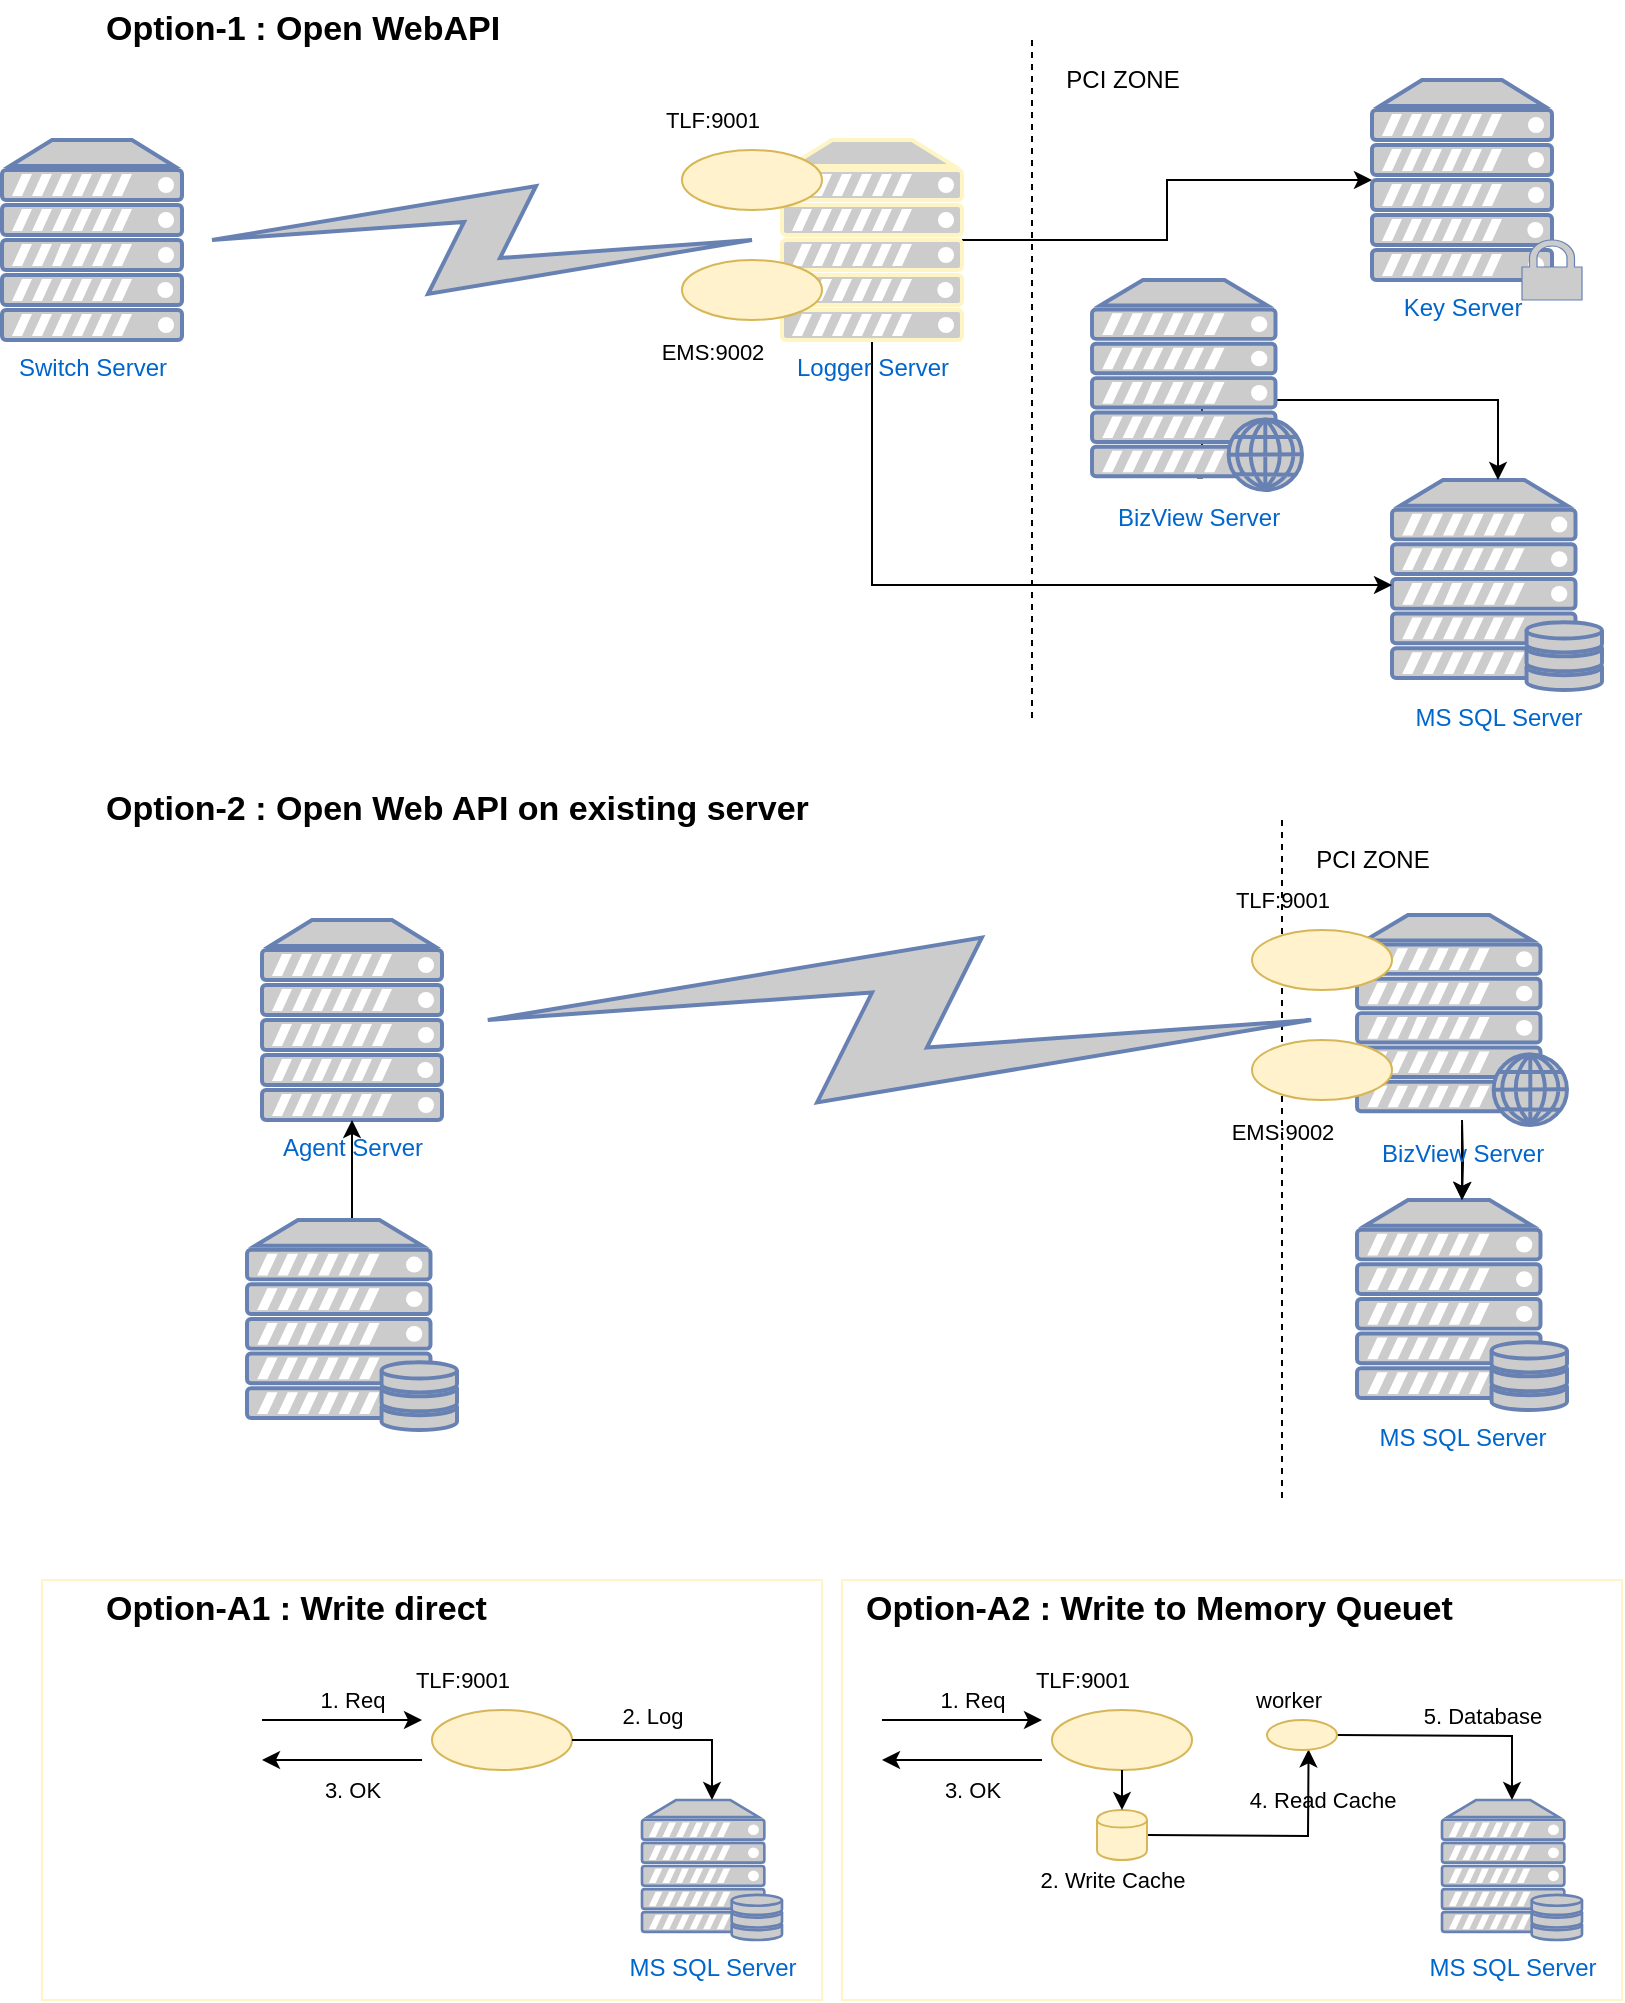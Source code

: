 <mxfile version="12.8.8" type="github">
  <diagram id="8_lbSUMcof8K4NXEEabz" name="Page-1">
    <mxGraphModel dx="2056" dy="585" grid="1" gridSize="10" guides="1" tooltips="1" connect="1" arrows="1" fold="1" page="1" pageScale="1" pageWidth="850" pageHeight="1100" math="0" shadow="0">
      <root>
        <mxCell id="0" />
        <mxCell id="1" parent="0" />
        <mxCell id="TYkr1D7elFWCSb4sxD_Y-115" value="" style="rounded=0;whiteSpace=wrap;html=1;strokeColor=#FFF4C3;fontSize=11;align=left;" parent="1" vertex="1">
          <mxGeometry x="-410" y="850" width="390" height="210" as="geometry" />
        </mxCell>
        <mxCell id="TYkr1D7elFWCSb4sxD_Y-114" value="" style="rounded=0;whiteSpace=wrap;html=1;strokeColor=#FFF4C3;fontSize=11;align=left;" parent="1" vertex="1">
          <mxGeometry x="-810" y="850" width="390" height="210" as="geometry" />
        </mxCell>
        <mxCell id="TYkr1D7elFWCSb4sxD_Y-7" value="MS SQL Server" style="fontColor=#0066CC;verticalAlign=top;verticalLabelPosition=bottom;labelPosition=center;align=center;html=1;outlineConnect=0;fillColor=#CCCCCC;strokeColor=#6881B3;gradientColor=none;gradientDirection=north;strokeWidth=2;shape=mxgraph.networks.server_storage;" parent="1" vertex="1">
          <mxGeometry x="-135" y="300" width="105" height="105" as="geometry" />
        </mxCell>
        <mxCell id="TYkr1D7elFWCSb4sxD_Y-8" value="Switch Server" style="fontColor=#0066CC;verticalAlign=top;verticalLabelPosition=bottom;labelPosition=center;align=center;html=1;outlineConnect=0;fillColor=#CCCCCC;strokeColor=#6881B3;gradientColor=none;gradientDirection=north;strokeWidth=2;shape=mxgraph.networks.server;" parent="1" vertex="1">
          <mxGeometry x="-830" y="130" width="90" height="100" as="geometry" />
        </mxCell>
        <mxCell id="TYkr1D7elFWCSb4sxD_Y-15" style="edgeStyle=orthogonalEdgeStyle;rounded=0;orthogonalLoop=1;jettySize=auto;html=1;exitX=0.5;exitY=1;exitDx=0;exitDy=0;exitPerimeter=0;entryX=0;entryY=0.5;entryDx=0;entryDy=0;entryPerimeter=0;" parent="1" source="TYkr1D7elFWCSb4sxD_Y-10" target="TYkr1D7elFWCSb4sxD_Y-7" edge="1">
          <mxGeometry relative="1" as="geometry" />
        </mxCell>
        <mxCell id="et4fhFkGnerXxXOqaacq-8" style="edgeStyle=orthogonalEdgeStyle;rounded=0;orthogonalLoop=1;jettySize=auto;html=1;exitX=1;exitY=0.5;exitDx=0;exitDy=0;exitPerimeter=0;entryX=0;entryY=0.5;entryDx=0;entryDy=0;entryPerimeter=0;" edge="1" parent="1" source="TYkr1D7elFWCSb4sxD_Y-10" target="et4fhFkGnerXxXOqaacq-5">
          <mxGeometry relative="1" as="geometry" />
        </mxCell>
        <mxCell id="TYkr1D7elFWCSb4sxD_Y-10" value="Logger Server" style="fontColor=#0066CC;verticalAlign=top;verticalLabelPosition=bottom;labelPosition=center;align=center;html=1;outlineConnect=0;fillColor=#CCCCCC;strokeColor=#FFF4C3;gradientColor=none;gradientDirection=north;strokeWidth=2;shape=mxgraph.networks.server;" parent="1" vertex="1">
          <mxGeometry x="-440" y="130" width="90" height="100" as="geometry" />
        </mxCell>
        <mxCell id="TYkr1D7elFWCSb4sxD_Y-23" value="" style="html=1;outlineConnect=0;fillColor=#CCCCCC;strokeColor=#6881B3;gradientColor=none;gradientDirection=north;strokeWidth=2;shape=mxgraph.networks.comm_link_edge;html=1;exitX=1;exitY=0.5;exitDx=0;exitDy=0;exitPerimeter=0;" parent="1" source="TYkr1D7elFWCSb4sxD_Y-8" target="TYkr1D7elFWCSb4sxD_Y-10" edge="1">
          <mxGeometry width="100" height="100" relative="1" as="geometry">
            <mxPoint x="-520" y="300" as="sourcePoint" />
            <mxPoint x="-420" y="200" as="targetPoint" />
          </mxGeometry>
        </mxCell>
        <mxCell id="TYkr1D7elFWCSb4sxD_Y-25" value="" style="endArrow=none;dashed=1;html=1;" parent="1" edge="1">
          <mxGeometry width="50" height="50" relative="1" as="geometry">
            <mxPoint x="-315" y="80" as="sourcePoint" />
            <mxPoint x="-315" y="420" as="targetPoint" />
          </mxGeometry>
        </mxCell>
        <mxCell id="TYkr1D7elFWCSb4sxD_Y-26" value="PCI ZONE" style="text;html=1;align=center;verticalAlign=middle;resizable=0;points=[];autosize=1;" parent="1" vertex="1">
          <mxGeometry x="-305" y="90" width="70" height="20" as="geometry" />
        </mxCell>
        <mxCell id="TYkr1D7elFWCSb4sxD_Y-27" value="Option-1 : Open WebAPI" style="text;html=1;align=left;verticalAlign=middle;resizable=0;points=[];autosize=1;fontSize=17;fontStyle=1" parent="1" vertex="1">
          <mxGeometry x="-780" y="60" width="210" height="30" as="geometry" />
        </mxCell>
        <mxCell id="et4fhFkGnerXxXOqaacq-3" style="edgeStyle=orthogonalEdgeStyle;rounded=0;orthogonalLoop=1;jettySize=auto;html=1;exitX=0.5;exitY=0.94;exitDx=0;exitDy=0;exitPerimeter=0;" edge="1" parent="1" source="TYkr1D7elFWCSb4sxD_Y-28" target="TYkr1D7elFWCSb4sxD_Y-7">
          <mxGeometry relative="1" as="geometry">
            <Array as="points">
              <mxPoint x="-230" y="260" />
              <mxPoint x="-82" y="260" />
            </Array>
          </mxGeometry>
        </mxCell>
        <mxCell id="TYkr1D7elFWCSb4sxD_Y-28" value="BizView Server" style="fontColor=#0066CC;verticalAlign=top;verticalLabelPosition=bottom;labelPosition=center;align=center;html=1;outlineConnect=0;fillColor=#CCCCCC;strokeColor=#6881B3;gradientColor=none;gradientDirection=north;strokeWidth=2;shape=mxgraph.networks.web_server;" parent="1" vertex="1">
          <mxGeometry x="-285" y="200" width="105" height="105" as="geometry" />
        </mxCell>
        <mxCell id="TYkr1D7elFWCSb4sxD_Y-38" value="" style="group" parent="1" vertex="1" connectable="0">
          <mxGeometry x="-505" y="110" width="85" height="55" as="geometry" />
        </mxCell>
        <mxCell id="TYkr1D7elFWCSb4sxD_Y-30" value="TLF:9001" style="text;html=1;align=center;verticalAlign=middle;resizable=0;points=[];autosize=1;fontSize=11;" parent="TYkr1D7elFWCSb4sxD_Y-38" vertex="1">
          <mxGeometry width="60" height="20" as="geometry" />
        </mxCell>
        <mxCell id="TYkr1D7elFWCSb4sxD_Y-34" value="" style="ellipse;whiteSpace=wrap;html=1;fontSize=17;fillColor=#fff2cc;strokeColor=#d6b656;" parent="TYkr1D7elFWCSb4sxD_Y-38" vertex="1">
          <mxGeometry x="15" y="25" width="70" height="30" as="geometry" />
        </mxCell>
        <mxCell id="TYkr1D7elFWCSb4sxD_Y-40" value="" style="group" parent="1" vertex="1" connectable="0">
          <mxGeometry x="-510" y="190" width="90" height="56" as="geometry" />
        </mxCell>
        <mxCell id="TYkr1D7elFWCSb4sxD_Y-31" value="EMS:9002" style="text;html=1;align=center;verticalAlign=middle;resizable=0;points=[];autosize=1;fontSize=11;" parent="TYkr1D7elFWCSb4sxD_Y-40" vertex="1">
          <mxGeometry y="36" width="70" height="20" as="geometry" />
        </mxCell>
        <mxCell id="TYkr1D7elFWCSb4sxD_Y-35" value="" style="ellipse;whiteSpace=wrap;html=1;fontSize=17;fillColor=#fff2cc;strokeColor=#d6b656;" parent="TYkr1D7elFWCSb4sxD_Y-40" vertex="1">
          <mxGeometry x="20" width="70" height="30" as="geometry" />
        </mxCell>
        <mxCell id="TYkr1D7elFWCSb4sxD_Y-41" value="MS SQL Server" style="fontColor=#0066CC;verticalAlign=top;verticalLabelPosition=bottom;labelPosition=center;align=center;html=1;outlineConnect=0;fillColor=#CCCCCC;strokeColor=#6881B3;gradientColor=none;gradientDirection=north;strokeWidth=2;shape=mxgraph.networks.server_storage;" parent="1" vertex="1">
          <mxGeometry x="-152.5" y="660" width="105" height="105" as="geometry" />
        </mxCell>
        <mxCell id="TYkr1D7elFWCSb4sxD_Y-42" value="Agent Server" style="fontColor=#0066CC;verticalAlign=top;verticalLabelPosition=bottom;labelPosition=center;align=center;html=1;outlineConnect=0;fillColor=#CCCCCC;strokeColor=#6881B3;gradientColor=none;gradientDirection=north;strokeWidth=2;shape=mxgraph.networks.server;" parent="1" vertex="1">
          <mxGeometry x="-700" y="520" width="90" height="100" as="geometry" />
        </mxCell>
        <mxCell id="TYkr1D7elFWCSb4sxD_Y-46" style="edgeStyle=orthogonalEdgeStyle;rounded=0;orthogonalLoop=1;jettySize=auto;html=1;" parent="1" target="TYkr1D7elFWCSb4sxD_Y-41" edge="1">
          <mxGeometry relative="1" as="geometry">
            <mxPoint x="-100" y="620" as="sourcePoint" />
          </mxGeometry>
        </mxCell>
        <mxCell id="TYkr1D7elFWCSb4sxD_Y-47" style="edgeStyle=orthogonalEdgeStyle;rounded=0;orthogonalLoop=1;jettySize=auto;html=1;exitX=0.5;exitY=0;exitDx=0;exitDy=0;exitPerimeter=0;entryX=0.5;entryY=1;entryDx=0;entryDy=0;entryPerimeter=0;" parent="1" source="TYkr1D7elFWCSb4sxD_Y-48" target="TYkr1D7elFWCSb4sxD_Y-42" edge="1">
          <mxGeometry relative="1" as="geometry" />
        </mxCell>
        <mxCell id="TYkr1D7elFWCSb4sxD_Y-48" value="" style="fontColor=#0066CC;verticalAlign=top;verticalLabelPosition=bottom;labelPosition=center;align=center;html=1;outlineConnect=0;fillColor=#CCCCCC;strokeColor=#6881B3;gradientColor=none;gradientDirection=north;strokeWidth=2;shape=mxgraph.networks.server_storage;" parent="1" vertex="1">
          <mxGeometry x="-707.5" y="670" width="105" height="105" as="geometry" />
        </mxCell>
        <mxCell id="TYkr1D7elFWCSb4sxD_Y-50" value="" style="endArrow=none;dashed=1;html=1;" parent="1" edge="1">
          <mxGeometry width="50" height="50" relative="1" as="geometry">
            <mxPoint x="-190" y="470" as="sourcePoint" />
            <mxPoint x="-190" y="810" as="targetPoint" />
          </mxGeometry>
        </mxCell>
        <mxCell id="TYkr1D7elFWCSb4sxD_Y-51" value="PCI ZONE" style="text;html=1;align=center;verticalAlign=middle;resizable=0;points=[];autosize=1;" parent="1" vertex="1">
          <mxGeometry x="-180" y="480" width="70" height="20" as="geometry" />
        </mxCell>
        <mxCell id="TYkr1D7elFWCSb4sxD_Y-52" value="Option-2 : Open Web API on existing server" style="text;html=1;align=left;verticalAlign=middle;resizable=0;points=[];autosize=1;fontSize=17;fontStyle=1" parent="1" vertex="1">
          <mxGeometry x="-780" y="450" width="370" height="30" as="geometry" />
        </mxCell>
        <mxCell id="TYkr1D7elFWCSb4sxD_Y-53" value="" style="edgeStyle=orthogonalEdgeStyle;rounded=0;orthogonalLoop=1;jettySize=auto;html=1;fontSize=17;" parent="1" source="TYkr1D7elFWCSb4sxD_Y-54" target="TYkr1D7elFWCSb4sxD_Y-41" edge="1">
          <mxGeometry relative="1" as="geometry" />
        </mxCell>
        <mxCell id="TYkr1D7elFWCSb4sxD_Y-54" value="BizView Server" style="fontColor=#0066CC;verticalAlign=top;verticalLabelPosition=bottom;labelPosition=center;align=center;html=1;outlineConnect=0;fillColor=#CCCCCC;strokeColor=#6881B3;gradientColor=none;gradientDirection=north;strokeWidth=2;shape=mxgraph.networks.web_server;" parent="1" vertex="1">
          <mxGeometry x="-152.5" y="517.5" width="105" height="105" as="geometry" />
        </mxCell>
        <mxCell id="TYkr1D7elFWCSb4sxD_Y-55" value="" style="group" parent="1" vertex="1" connectable="0">
          <mxGeometry x="-220" y="500" width="85" height="55" as="geometry" />
        </mxCell>
        <mxCell id="TYkr1D7elFWCSb4sxD_Y-56" value="TLF:9001" style="text;html=1;align=center;verticalAlign=middle;resizable=0;points=[];autosize=1;fontSize=11;" parent="TYkr1D7elFWCSb4sxD_Y-55" vertex="1">
          <mxGeometry width="60" height="20" as="geometry" />
        </mxCell>
        <mxCell id="TYkr1D7elFWCSb4sxD_Y-57" value="" style="ellipse;whiteSpace=wrap;html=1;fontSize=17;fillColor=#fff2cc;strokeColor=#d6b656;" parent="TYkr1D7elFWCSb4sxD_Y-55" vertex="1">
          <mxGeometry x="15" y="25" width="70" height="30" as="geometry" />
        </mxCell>
        <mxCell id="TYkr1D7elFWCSb4sxD_Y-58" value="" style="group" parent="1" vertex="1" connectable="0">
          <mxGeometry x="-225" y="580" width="90" height="56" as="geometry" />
        </mxCell>
        <mxCell id="TYkr1D7elFWCSb4sxD_Y-59" value="EMS:9002" style="text;html=1;align=center;verticalAlign=middle;resizable=0;points=[];autosize=1;fontSize=11;" parent="TYkr1D7elFWCSb4sxD_Y-58" vertex="1">
          <mxGeometry y="36" width="70" height="20" as="geometry" />
        </mxCell>
        <mxCell id="TYkr1D7elFWCSb4sxD_Y-60" value="" style="ellipse;whiteSpace=wrap;html=1;fontSize=17;fillColor=#fff2cc;strokeColor=#d6b656;" parent="TYkr1D7elFWCSb4sxD_Y-58" vertex="1">
          <mxGeometry x="20" width="70" height="30" as="geometry" />
        </mxCell>
        <mxCell id="TYkr1D7elFWCSb4sxD_Y-61" value="" style="html=1;outlineConnect=0;fillColor=#CCCCCC;strokeColor=#6881B3;gradientColor=none;gradientDirection=north;strokeWidth=2;shape=mxgraph.networks.comm_link_edge;html=1;exitX=1;exitY=0.5;exitDx=0;exitDy=0;exitPerimeter=0;entryX=0;entryY=0.5;entryDx=0;entryDy=0;entryPerimeter=0;" parent="1" source="TYkr1D7elFWCSb4sxD_Y-42" target="TYkr1D7elFWCSb4sxD_Y-54" edge="1">
          <mxGeometry width="100" height="100" relative="1" as="geometry">
            <mxPoint x="-570" y="569.29" as="sourcePoint" />
            <mxPoint x="-275" y="569.29" as="targetPoint" />
          </mxGeometry>
        </mxCell>
        <mxCell id="TYkr1D7elFWCSb4sxD_Y-65" value="" style="group" parent="1" vertex="1" connectable="0">
          <mxGeometry x="-630" y="890" width="85" height="55" as="geometry" />
        </mxCell>
        <mxCell id="TYkr1D7elFWCSb4sxD_Y-66" value="TLF:9001" style="text;html=1;align=center;verticalAlign=middle;resizable=0;points=[];autosize=1;fontSize=11;" parent="TYkr1D7elFWCSb4sxD_Y-65" vertex="1">
          <mxGeometry width="60" height="20" as="geometry" />
        </mxCell>
        <mxCell id="TYkr1D7elFWCSb4sxD_Y-67" value="" style="ellipse;whiteSpace=wrap;html=1;fontSize=17;fillColor=#fff2cc;strokeColor=#d6b656;" parent="TYkr1D7elFWCSb4sxD_Y-65" vertex="1">
          <mxGeometry x="15" y="25" width="70" height="30" as="geometry" />
        </mxCell>
        <mxCell id="TYkr1D7elFWCSb4sxD_Y-73" value="" style="endArrow=classic;html=1;fontSize=11;" parent="1" edge="1">
          <mxGeometry width="50" height="50" relative="1" as="geometry">
            <mxPoint x="-700" y="920" as="sourcePoint" />
            <mxPoint x="-620" y="920" as="targetPoint" />
          </mxGeometry>
        </mxCell>
        <mxCell id="TYkr1D7elFWCSb4sxD_Y-74" value="1. Req" style="text;html=1;align=center;verticalAlign=middle;resizable=0;points=[];autosize=1;fontSize=11;" parent="1" vertex="1">
          <mxGeometry x="-680" y="900" width="50" height="20" as="geometry" />
        </mxCell>
        <mxCell id="TYkr1D7elFWCSb4sxD_Y-76" value="" style="endArrow=classic;html=1;fontSize=11;" parent="1" edge="1">
          <mxGeometry width="50" height="50" relative="1" as="geometry">
            <mxPoint x="-620" y="940" as="sourcePoint" />
            <mxPoint x="-700" y="940" as="targetPoint" />
          </mxGeometry>
        </mxCell>
        <mxCell id="TYkr1D7elFWCSb4sxD_Y-78" value="MS SQL Server" style="fontColor=#0066CC;verticalAlign=top;verticalLabelPosition=bottom;labelPosition=center;align=center;html=1;outlineConnect=0;fillColor=#CCCCCC;strokeColor=#6881B3;gradientColor=none;gradientDirection=north;strokeWidth=2;shape=mxgraph.networks.server_storage;" parent="1" vertex="1">
          <mxGeometry x="-510" y="960" width="70" height="70" as="geometry" />
        </mxCell>
        <mxCell id="TYkr1D7elFWCSb4sxD_Y-79" style="edgeStyle=none;rounded=0;orthogonalLoop=1;jettySize=auto;html=1;exitX=1;exitY=0.5;exitDx=0;exitDy=0;entryX=0.5;entryY=0;entryDx=0;entryDy=0;entryPerimeter=0;fontSize=11;" parent="1" source="TYkr1D7elFWCSb4sxD_Y-67" target="TYkr1D7elFWCSb4sxD_Y-78" edge="1">
          <mxGeometry relative="1" as="geometry">
            <Array as="points">
              <mxPoint x="-475" y="930" />
            </Array>
          </mxGeometry>
        </mxCell>
        <mxCell id="TYkr1D7elFWCSb4sxD_Y-80" value="2. Log" style="text;html=1;align=center;verticalAlign=middle;resizable=0;points=[];autosize=1;fontSize=11;" parent="1" vertex="1">
          <mxGeometry x="-530" y="907.5" width="50" height="20" as="geometry" />
        </mxCell>
        <mxCell id="TYkr1D7elFWCSb4sxD_Y-81" value="3. OK" style="text;html=1;align=center;verticalAlign=middle;resizable=0;points=[];autosize=1;fontSize=11;" parent="1" vertex="1">
          <mxGeometry x="-675" y="945" width="40" height="20" as="geometry" />
        </mxCell>
        <mxCell id="TYkr1D7elFWCSb4sxD_Y-82" value="Option-A1 : Write direct" style="text;html=1;align=left;verticalAlign=middle;resizable=0;points=[];autosize=1;fontSize=17;fontStyle=1" parent="1" vertex="1">
          <mxGeometry x="-780" y="850" width="210" height="30" as="geometry" />
        </mxCell>
        <mxCell id="TYkr1D7elFWCSb4sxD_Y-86" value="" style="endArrow=classic;html=1;fontSize=11;" parent="1" edge="1">
          <mxGeometry width="50" height="50" relative="1" as="geometry">
            <mxPoint x="-390" y="920" as="sourcePoint" />
            <mxPoint x="-310" y="920" as="targetPoint" />
          </mxGeometry>
        </mxCell>
        <mxCell id="TYkr1D7elFWCSb4sxD_Y-87" value="1. Req" style="text;html=1;align=center;verticalAlign=middle;resizable=0;points=[];autosize=1;fontSize=11;" parent="1" vertex="1">
          <mxGeometry x="-370" y="900" width="50" height="20" as="geometry" />
        </mxCell>
        <mxCell id="TYkr1D7elFWCSb4sxD_Y-88" value="" style="endArrow=classic;html=1;fontSize=11;" parent="1" edge="1">
          <mxGeometry width="50" height="50" relative="1" as="geometry">
            <mxPoint x="-310" y="940" as="sourcePoint" />
            <mxPoint x="-390" y="940" as="targetPoint" />
          </mxGeometry>
        </mxCell>
        <mxCell id="TYkr1D7elFWCSb4sxD_Y-89" value="MS SQL Server" style="fontColor=#0066CC;verticalAlign=top;verticalLabelPosition=bottom;labelPosition=center;align=center;html=1;outlineConnect=0;fillColor=#CCCCCC;strokeColor=#6881B3;gradientColor=none;gradientDirection=north;strokeWidth=2;shape=mxgraph.networks.server_storage;" parent="1" vertex="1">
          <mxGeometry x="-110" y="960" width="70" height="70" as="geometry" />
        </mxCell>
        <mxCell id="TYkr1D7elFWCSb4sxD_Y-91" value="2. Write Cache" style="text;html=1;align=center;verticalAlign=middle;resizable=0;points=[];autosize=1;fontSize=11;" parent="1" vertex="1">
          <mxGeometry x="-320" y="990" width="90" height="20" as="geometry" />
        </mxCell>
        <mxCell id="TYkr1D7elFWCSb4sxD_Y-92" value="3. OK" style="text;html=1;align=center;verticalAlign=middle;resizable=0;points=[];autosize=1;fontSize=11;" parent="1" vertex="1">
          <mxGeometry x="-365" y="945" width="40" height="20" as="geometry" />
        </mxCell>
        <mxCell id="TYkr1D7elFWCSb4sxD_Y-93" value="Option-A2 : Write to Memory Queuet" style="text;html=1;align=left;verticalAlign=middle;resizable=0;points=[];autosize=1;fontSize=17;fontStyle=1" parent="1" vertex="1">
          <mxGeometry x="-400" y="850" width="310" height="30" as="geometry" />
        </mxCell>
        <mxCell id="TYkr1D7elFWCSb4sxD_Y-111" style="edgeStyle=none;rounded=0;orthogonalLoop=1;jettySize=auto;html=1;exitX=1;exitY=0.5;exitDx=0;exitDy=0;entryX=0.594;entryY=0.979;entryDx=0;entryDy=0;entryPerimeter=0;fontSize=11;" parent="1" source="TYkr1D7elFWCSb4sxD_Y-94" target="TYkr1D7elFWCSb4sxD_Y-105" edge="1">
          <mxGeometry relative="1" as="geometry">
            <Array as="points">
              <mxPoint x="-177" y="978" />
            </Array>
          </mxGeometry>
        </mxCell>
        <mxCell id="TYkr1D7elFWCSb4sxD_Y-94" value="" style="shape=cylinder;whiteSpace=wrap;html=1;boundedLbl=1;backgroundOutline=1;strokeColor=#d6b656;fontSize=11;align=left;fillColor=#fff2cc;" parent="1" vertex="1">
          <mxGeometry x="-282.5" y="965" width="25" height="25" as="geometry" />
        </mxCell>
        <mxCell id="TYkr1D7elFWCSb4sxD_Y-98" value="5. Database" style="text;html=1;align=center;verticalAlign=middle;resizable=0;points=[];autosize=1;fontSize=11;" parent="1" vertex="1">
          <mxGeometry x="-125" y="907.5" width="70" height="20" as="geometry" />
        </mxCell>
        <mxCell id="TYkr1D7elFWCSb4sxD_Y-102" value="" style="group" parent="1" vertex="1" connectable="0">
          <mxGeometry x="-320" y="890" width="85" height="55" as="geometry" />
        </mxCell>
        <mxCell id="TYkr1D7elFWCSb4sxD_Y-103" value="TLF:9001" style="text;html=1;align=center;verticalAlign=middle;resizable=0;points=[];autosize=1;fontSize=11;" parent="TYkr1D7elFWCSb4sxD_Y-102" vertex="1">
          <mxGeometry width="60" height="20" as="geometry" />
        </mxCell>
        <mxCell id="TYkr1D7elFWCSb4sxD_Y-104" value="" style="ellipse;whiteSpace=wrap;html=1;fontSize=17;fillColor=#fff2cc;strokeColor=#d6b656;" parent="TYkr1D7elFWCSb4sxD_Y-102" vertex="1">
          <mxGeometry x="15" y="25" width="70" height="30" as="geometry" />
        </mxCell>
        <mxCell id="TYkr1D7elFWCSb4sxD_Y-107" style="edgeStyle=none;rounded=0;orthogonalLoop=1;jettySize=auto;html=1;exitX=1;exitY=0.5;exitDx=0;exitDy=0;entryX=0.5;entryY=0;entryDx=0;entryDy=0;entryPerimeter=0;fontSize=11;" parent="1" source="TYkr1D7elFWCSb4sxD_Y-105" target="TYkr1D7elFWCSb4sxD_Y-89" edge="1">
          <mxGeometry relative="1" as="geometry">
            <Array as="points">
              <mxPoint x="-75" y="928" />
            </Array>
          </mxGeometry>
        </mxCell>
        <mxCell id="TYkr1D7elFWCSb4sxD_Y-105" value="" style="ellipse;whiteSpace=wrap;html=1;fontSize=17;fillColor=#fff2cc;strokeColor=#d6b656;" parent="1" vertex="1">
          <mxGeometry x="-197.5" y="920" width="35" height="15" as="geometry" />
        </mxCell>
        <mxCell id="TYkr1D7elFWCSb4sxD_Y-110" style="edgeStyle=none;rounded=0;orthogonalLoop=1;jettySize=auto;html=1;exitX=0.5;exitY=1;exitDx=0;exitDy=0;fontSize=11;" parent="1" source="TYkr1D7elFWCSb4sxD_Y-104" target="TYkr1D7elFWCSb4sxD_Y-94" edge="1">
          <mxGeometry relative="1" as="geometry" />
        </mxCell>
        <mxCell id="TYkr1D7elFWCSb4sxD_Y-112" value="4. Read Cache" style="text;html=1;align=center;verticalAlign=middle;resizable=0;points=[];autosize=1;fontSize=11;" parent="1" vertex="1">
          <mxGeometry x="-215" y="950" width="90" height="20" as="geometry" />
        </mxCell>
        <mxCell id="TYkr1D7elFWCSb4sxD_Y-113" value="worker" style="text;html=1;align=center;verticalAlign=middle;resizable=0;points=[];autosize=1;fontSize=11;" parent="1" vertex="1">
          <mxGeometry x="-212.5" y="900" width="50" height="20" as="geometry" />
        </mxCell>
        <mxCell id="et4fhFkGnerXxXOqaacq-5" value="Key Server" style="fontColor=#0066CC;verticalAlign=top;verticalLabelPosition=bottom;labelPosition=center;align=center;html=1;outlineConnect=0;fillColor=#CCCCCC;strokeColor=#6881B3;gradientColor=none;gradientDirection=north;strokeWidth=2;shape=mxgraph.networks.server;" vertex="1" parent="1">
          <mxGeometry x="-145" y="100" width="90" height="100" as="geometry" />
        </mxCell>
        <mxCell id="et4fhFkGnerXxXOqaacq-7" value="" style="fontColor=#0066CC;verticalAlign=top;verticalLabelPosition=bottom;labelPosition=center;align=center;html=1;outlineConnect=0;fillColor=#CCCCCC;strokeColor=#6881B3;gradientColor=none;gradientDirection=north;strokeWidth=2;shape=mxgraph.networks.secured;" vertex="1" parent="1">
          <mxGeometry x="-70" y="180" width="30" height="30" as="geometry" />
        </mxCell>
      </root>
    </mxGraphModel>
  </diagram>
</mxfile>
